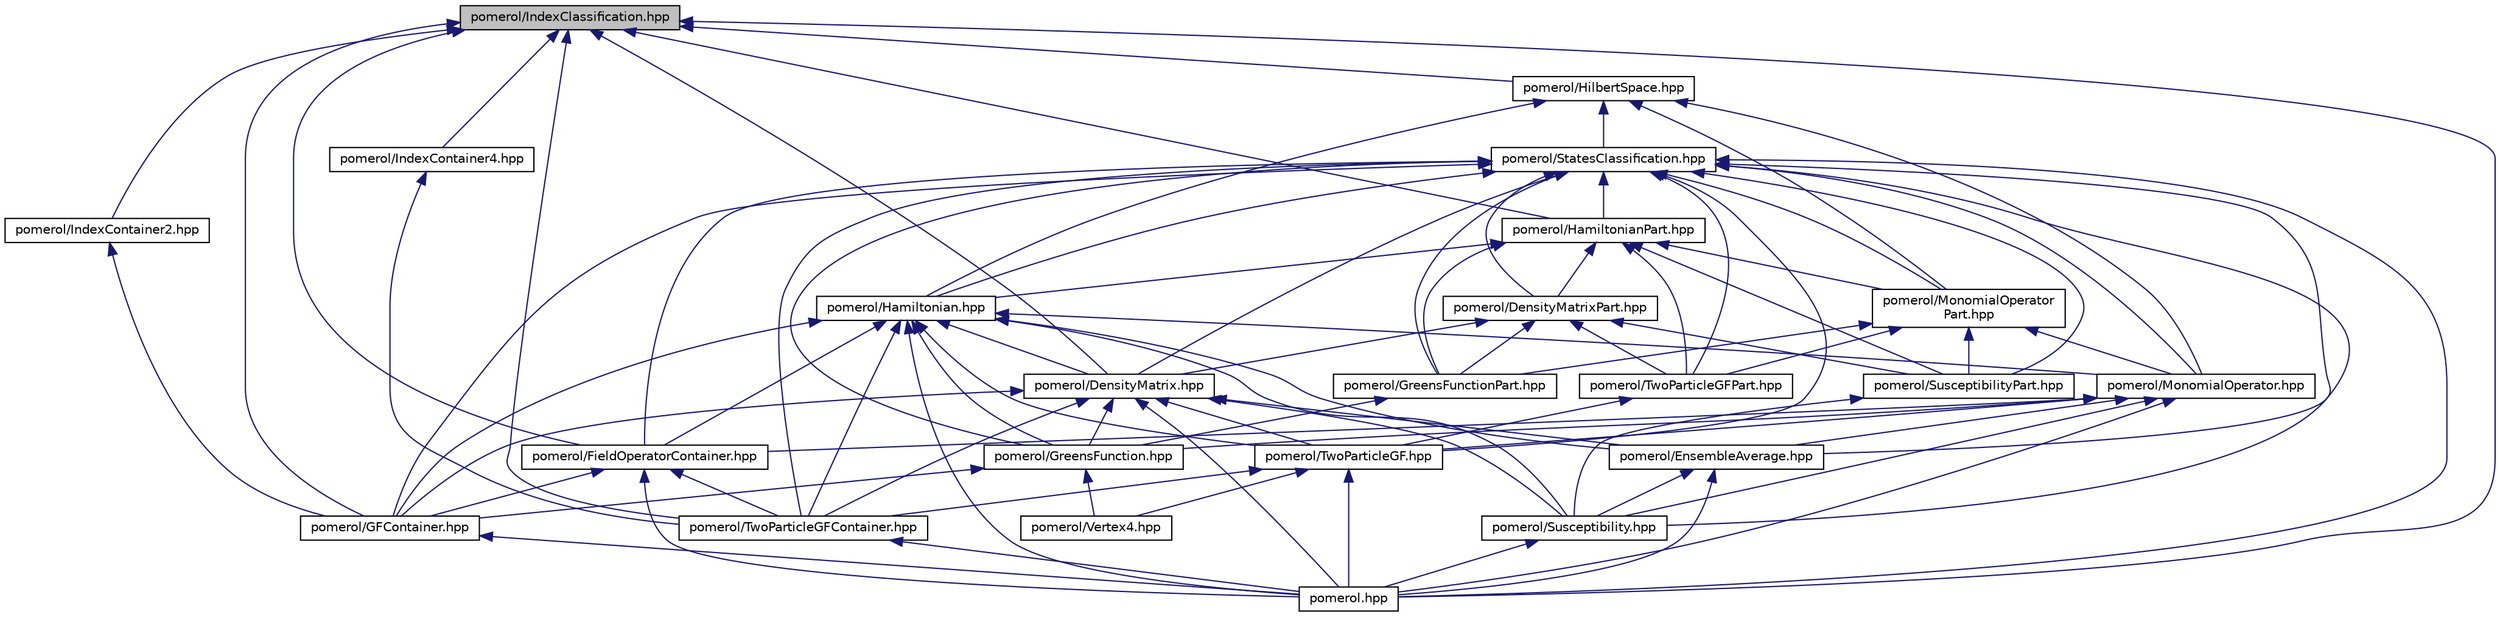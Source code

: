digraph "pomerol/IndexClassification.hpp"
{
  edge [fontname="Helvetica",fontsize="10",labelfontname="Helvetica",labelfontsize="10"];
  node [fontname="Helvetica",fontsize="10",shape=record];
  Node25 [label="pomerol/IndexClassification.hpp",height=0.2,width=0.4,color="black", fillcolor="grey75", style="filled", fontcolor="black"];
  Node25 -> Node26 [dir="back",color="midnightblue",fontsize="10",style="solid",fontname="Helvetica"];
  Node26 [label="pomerol/HamiltonianPart.hpp",height=0.2,width=0.4,color="black", fillcolor="white", style="filled",URL="$_hamiltonian_part_8hpp.html",tooltip="Storage and diagonalization of a Hamiltonian matrix block. "];
  Node26 -> Node27 [dir="back",color="midnightblue",fontsize="10",style="solid",fontname="Helvetica"];
  Node27 [label="pomerol/DensityMatrixPart.hpp",height=0.2,width=0.4,color="black", fillcolor="white", style="filled",URL="$_density_matrix_part_8hpp.html",tooltip="Diagonal block of a many-body Gibbs density matrix. "];
  Node27 -> Node28 [dir="back",color="midnightblue",fontsize="10",style="solid",fontname="Helvetica"];
  Node28 [label="pomerol/DensityMatrix.hpp",height=0.2,width=0.4,color="black", fillcolor="white", style="filled",URL="$_density_matrix_8hpp.html",tooltip="Many-body Gibbs density matrix as a list of diagonal blocks. "];
  Node28 -> Node29 [dir="back",color="midnightblue",fontsize="10",style="solid",fontname="Helvetica"];
  Node29 [label="pomerol/EnsembleAverage.hpp",height=0.2,width=0.4,color="black", fillcolor="white", style="filled",URL="$_ensemble_average_8hpp.html",tooltip="Ensemble average of a monomial operator representing a physical observable. "];
  Node29 -> Node30 [dir="back",color="midnightblue",fontsize="10",style="solid",fontname="Helvetica"];
  Node30 [label="pomerol/Susceptibility.hpp",height=0.2,width=0.4,color="black", fillcolor="white", style="filled",URL="$_susceptibility_8hpp.html",tooltip="Dynamical susceptibility in the Matsubara representation. "];
  Node30 -> Node31 [dir="back",color="midnightblue",fontsize="10",style="solid",fontname="Helvetica"];
  Node31 [label="pomerol.hpp",height=0.2,width=0.4,color="black", fillcolor="white", style="filled",URL="$pomerol_8hpp.html",tooltip="Main \"include-all\" header of the library. "];
  Node29 -> Node31 [dir="back",color="midnightblue",fontsize="10",style="solid",fontname="Helvetica"];
  Node28 -> Node32 [dir="back",color="midnightblue",fontsize="10",style="solid",fontname="Helvetica"];
  Node32 [label="pomerol/GFContainer.hpp",height=0.2,width=0.4,color="black", fillcolor="white", style="filled",URL="$_g_f_container_8hpp.html",tooltip="Storage for multiple fermionic single-particle Matsubara Green&#39;s functions. "];
  Node32 -> Node31 [dir="back",color="midnightblue",fontsize="10",style="solid",fontname="Helvetica"];
  Node28 -> Node33 [dir="back",color="midnightblue",fontsize="10",style="solid",fontname="Helvetica"];
  Node33 [label="pomerol/GreensFunction.hpp",height=0.2,width=0.4,color="black", fillcolor="white", style="filled",URL="$_greens_function_8hpp.html",tooltip="Fermionic single-particle Matsubara Green&#39;s function. "];
  Node33 -> Node32 [dir="back",color="midnightblue",fontsize="10",style="solid",fontname="Helvetica"];
  Node33 -> Node34 [dir="back",color="midnightblue",fontsize="10",style="solid",fontname="Helvetica"];
  Node34 [label="pomerol/Vertex4.hpp",height=0.2,width=0.4,color="black", fillcolor="white", style="filled",URL="$_vertex4_8hpp.html",tooltip="Irreducible two-particle vertex in the Matsubara representation. "];
  Node28 -> Node30 [dir="back",color="midnightblue",fontsize="10",style="solid",fontname="Helvetica"];
  Node28 -> Node35 [dir="back",color="midnightblue",fontsize="10",style="solid",fontname="Helvetica"];
  Node35 [label="pomerol/TwoParticleGF.hpp",height=0.2,width=0.4,color="black", fillcolor="white", style="filled",URL="$_two_particle_g_f_8hpp.html",tooltip="Fermionic two-particle Matsubara Green&#39;s function. "];
  Node35 -> Node36 [dir="back",color="midnightblue",fontsize="10",style="solid",fontname="Helvetica"];
  Node36 [label="pomerol/TwoParticleGFContainer.hpp",height=0.2,width=0.4,color="black", fillcolor="white", style="filled",URL="$_two_particle_g_f_container_8hpp.html",tooltip="Storage for multiple fermionic two-particle Matsubara Green&#39;s functions. "];
  Node36 -> Node31 [dir="back",color="midnightblue",fontsize="10",style="solid",fontname="Helvetica"];
  Node35 -> Node34 [dir="back",color="midnightblue",fontsize="10",style="solid",fontname="Helvetica"];
  Node35 -> Node31 [dir="back",color="midnightblue",fontsize="10",style="solid",fontname="Helvetica"];
  Node28 -> Node36 [dir="back",color="midnightblue",fontsize="10",style="solid",fontname="Helvetica"];
  Node28 -> Node31 [dir="back",color="midnightblue",fontsize="10",style="solid",fontname="Helvetica"];
  Node27 -> Node37 [dir="back",color="midnightblue",fontsize="10",style="solid",fontname="Helvetica"];
  Node37 [label="pomerol/GreensFunctionPart.hpp",height=0.2,width=0.4,color="black", fillcolor="white", style="filled",URL="$_greens_function_part_8hpp.html",tooltip="Part of a fermionic single-particle Matsubara Green&#39;s function. "];
  Node37 -> Node33 [dir="back",color="midnightblue",fontsize="10",style="solid",fontname="Helvetica"];
  Node27 -> Node38 [dir="back",color="midnightblue",fontsize="10",style="solid",fontname="Helvetica"];
  Node38 [label="pomerol/SusceptibilityPart.hpp",height=0.2,width=0.4,color="black", fillcolor="white", style="filled",URL="$_susceptibility_part_8hpp.html",tooltip="Part of a dynamical susceptibility in the Matsubara representation. "];
  Node38 -> Node30 [dir="back",color="midnightblue",fontsize="10",style="solid",fontname="Helvetica"];
  Node27 -> Node39 [dir="back",color="midnightblue",fontsize="10",style="solid",fontname="Helvetica"];
  Node39 [label="pomerol/TwoParticleGFPart.hpp",height=0.2,width=0.4,color="black", fillcolor="white", style="filled",URL="$_two_particle_g_f_part_8hpp.html",tooltip="Part of a fermionic two-particle Matsubara Green&#39;s function. "];
  Node39 -> Node35 [dir="back",color="midnightblue",fontsize="10",style="solid",fontname="Helvetica"];
  Node26 -> Node40 [dir="back",color="midnightblue",fontsize="10",style="solid",fontname="Helvetica"];
  Node40 [label="pomerol/Hamiltonian.hpp",height=0.2,width=0.4,color="black", fillcolor="white", style="filled",URL="$_hamiltonian_8hpp.html",tooltip="Storage and diagonalization of a Hamiltonian matrix. "];
  Node40 -> Node28 [dir="back",color="midnightblue",fontsize="10",style="solid",fontname="Helvetica"];
  Node40 -> Node29 [dir="back",color="midnightblue",fontsize="10",style="solid",fontname="Helvetica"];
  Node40 -> Node41 [dir="back",color="midnightblue",fontsize="10",style="solid",fontname="Helvetica"];
  Node41 [label="pomerol/MonomialOperator.hpp",height=0.2,width=0.4,color="black", fillcolor="white", style="filled",URL="$_monomial_operator_8hpp.html",tooltip="Storage for an operator that is a product of creation/annihilation operators. "];
  Node41 -> Node29 [dir="back",color="midnightblue",fontsize="10",style="solid",fontname="Helvetica"];
  Node41 -> Node42 [dir="back",color="midnightblue",fontsize="10",style="solid",fontname="Helvetica"];
  Node42 [label="pomerol/FieldOperatorContainer.hpp",height=0.2,width=0.4,color="black", fillcolor="white", style="filled",URL="$_field_operator_container_8hpp.html",tooltip="A container for creation and annihilation operators. "];
  Node42 -> Node32 [dir="back",color="midnightblue",fontsize="10",style="solid",fontname="Helvetica"];
  Node42 -> Node36 [dir="back",color="midnightblue",fontsize="10",style="solid",fontname="Helvetica"];
  Node42 -> Node31 [dir="back",color="midnightblue",fontsize="10",style="solid",fontname="Helvetica"];
  Node41 -> Node33 [dir="back",color="midnightblue",fontsize="10",style="solid",fontname="Helvetica"];
  Node41 -> Node30 [dir="back",color="midnightblue",fontsize="10",style="solid",fontname="Helvetica"];
  Node41 -> Node35 [dir="back",color="midnightblue",fontsize="10",style="solid",fontname="Helvetica"];
  Node41 -> Node31 [dir="back",color="midnightblue",fontsize="10",style="solid",fontname="Helvetica"];
  Node40 -> Node42 [dir="back",color="midnightblue",fontsize="10",style="solid",fontname="Helvetica"];
  Node40 -> Node33 [dir="back",color="midnightblue",fontsize="10",style="solid",fontname="Helvetica"];
  Node40 -> Node32 [dir="back",color="midnightblue",fontsize="10",style="solid",fontname="Helvetica"];
  Node40 -> Node30 [dir="back",color="midnightblue",fontsize="10",style="solid",fontname="Helvetica"];
  Node40 -> Node35 [dir="back",color="midnightblue",fontsize="10",style="solid",fontname="Helvetica"];
  Node40 -> Node36 [dir="back",color="midnightblue",fontsize="10",style="solid",fontname="Helvetica"];
  Node40 -> Node31 [dir="back",color="midnightblue",fontsize="10",style="solid",fontname="Helvetica"];
  Node26 -> Node43 [dir="back",color="midnightblue",fontsize="10",style="solid",fontname="Helvetica"];
  Node43 [label="pomerol/MonomialOperator\lPart.hpp",height=0.2,width=0.4,color="black", fillcolor="white", style="filled",URL="$_monomial_operator_part_8hpp.html",tooltip="Storage for a matrix block of an operator that is a product of creation/annihilation operators..."];
  Node43 -> Node41 [dir="back",color="midnightblue",fontsize="10",style="solid",fontname="Helvetica"];
  Node43 -> Node37 [dir="back",color="midnightblue",fontsize="10",style="solid",fontname="Helvetica"];
  Node43 -> Node38 [dir="back",color="midnightblue",fontsize="10",style="solid",fontname="Helvetica"];
  Node43 -> Node39 [dir="back",color="midnightblue",fontsize="10",style="solid",fontname="Helvetica"];
  Node26 -> Node37 [dir="back",color="midnightblue",fontsize="10",style="solid",fontname="Helvetica"];
  Node26 -> Node38 [dir="back",color="midnightblue",fontsize="10",style="solid",fontname="Helvetica"];
  Node26 -> Node39 [dir="back",color="midnightblue",fontsize="10",style="solid",fontname="Helvetica"];
  Node25 -> Node44 [dir="back",color="midnightblue",fontsize="10",style="solid",fontname="Helvetica"];
  Node44 [label="pomerol/HilbertSpace.hpp",height=0.2,width=0.4,color="black", fillcolor="white", style="filled",URL="$_hilbert_space_8hpp.html",tooltip="Hilbert space of a system and invariant subspaces of its Hamiltonian. "];
  Node44 -> Node45 [dir="back",color="midnightblue",fontsize="10",style="solid",fontname="Helvetica"];
  Node45 [label="pomerol/StatesClassification.hpp",height=0.2,width=0.4,color="black", fillcolor="white", style="filled",URL="$_states_classification_8hpp.html",tooltip="Classification of many-body basis states (Fock states) into subspaces. "];
  Node45 -> Node26 [dir="back",color="midnightblue",fontsize="10",style="solid",fontname="Helvetica"];
  Node45 -> Node27 [dir="back",color="midnightblue",fontsize="10",style="solid",fontname="Helvetica"];
  Node45 -> Node40 [dir="back",color="midnightblue",fontsize="10",style="solid",fontname="Helvetica"];
  Node45 -> Node28 [dir="back",color="midnightblue",fontsize="10",style="solid",fontname="Helvetica"];
  Node45 -> Node43 [dir="back",color="midnightblue",fontsize="10",style="solid",fontname="Helvetica"];
  Node45 -> Node41 [dir="back",color="midnightblue",fontsize="10",style="solid",fontname="Helvetica"];
  Node45 -> Node29 [dir="back",color="midnightblue",fontsize="10",style="solid",fontname="Helvetica"];
  Node45 -> Node42 [dir="back",color="midnightblue",fontsize="10",style="solid",fontname="Helvetica"];
  Node45 -> Node37 [dir="back",color="midnightblue",fontsize="10",style="solid",fontname="Helvetica"];
  Node45 -> Node33 [dir="back",color="midnightblue",fontsize="10",style="solid",fontname="Helvetica"];
  Node45 -> Node32 [dir="back",color="midnightblue",fontsize="10",style="solid",fontname="Helvetica"];
  Node45 -> Node30 [dir="back",color="midnightblue",fontsize="10",style="solid",fontname="Helvetica"];
  Node45 -> Node38 [dir="back",color="midnightblue",fontsize="10",style="solid",fontname="Helvetica"];
  Node45 -> Node35 [dir="back",color="midnightblue",fontsize="10",style="solid",fontname="Helvetica"];
  Node45 -> Node39 [dir="back",color="midnightblue",fontsize="10",style="solid",fontname="Helvetica"];
  Node45 -> Node36 [dir="back",color="midnightblue",fontsize="10",style="solid",fontname="Helvetica"];
  Node45 -> Node31 [dir="back",color="midnightblue",fontsize="10",style="solid",fontname="Helvetica"];
  Node44 -> Node40 [dir="back",color="midnightblue",fontsize="10",style="solid",fontname="Helvetica"];
  Node44 -> Node41 [dir="back",color="midnightblue",fontsize="10",style="solid",fontname="Helvetica"];
  Node44 -> Node43 [dir="back",color="midnightblue",fontsize="10",style="solid",fontname="Helvetica"];
  Node25 -> Node28 [dir="back",color="midnightblue",fontsize="10",style="solid",fontname="Helvetica"];
  Node25 -> Node42 [dir="back",color="midnightblue",fontsize="10",style="solid",fontname="Helvetica"];
  Node25 -> Node32 [dir="back",color="midnightblue",fontsize="10",style="solid",fontname="Helvetica"];
  Node25 -> Node46 [dir="back",color="midnightblue",fontsize="10",style="solid",fontname="Helvetica"];
  Node46 [label="pomerol/IndexContainer2.hpp",height=0.2,width=0.4,color="black", fillcolor="white", style="filled",URL="$_index_container2_8hpp.html",tooltip="A CRTP base for container types whose elements are addressable by two single-particle indices..."];
  Node46 -> Node32 [dir="back",color="midnightblue",fontsize="10",style="solid",fontname="Helvetica"];
  Node25 -> Node47 [dir="back",color="midnightblue",fontsize="10",style="solid",fontname="Helvetica"];
  Node47 [label="pomerol/IndexContainer4.hpp",height=0.2,width=0.4,color="black", fillcolor="white", style="filled",URL="$_index_container4_8hpp.html",tooltip="A CRTP base for container types whose elements are addressable by four single-particle indices..."];
  Node47 -> Node36 [dir="back",color="midnightblue",fontsize="10",style="solid",fontname="Helvetica"];
  Node25 -> Node36 [dir="back",color="midnightblue",fontsize="10",style="solid",fontname="Helvetica"];
  Node25 -> Node31 [dir="back",color="midnightblue",fontsize="10",style="solid",fontname="Helvetica"];
}

